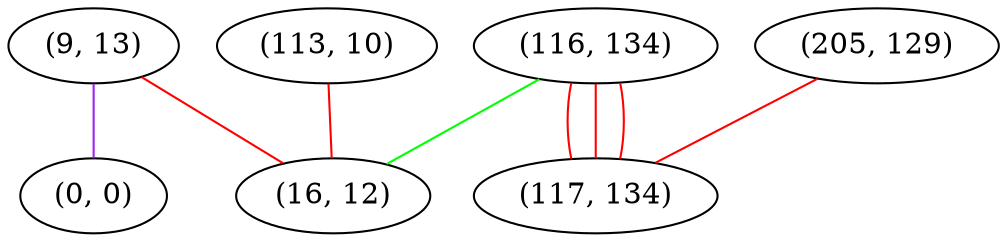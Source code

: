 graph "" {
"(9, 13)";
"(0, 0)";
"(205, 129)";
"(113, 10)";
"(116, 134)";
"(117, 134)";
"(16, 12)";
"(9, 13)" -- "(0, 0)"  [color=purple, key=0, weight=4];
"(9, 13)" -- "(16, 12)"  [color=red, key=0, weight=1];
"(205, 129)" -- "(117, 134)"  [color=red, key=0, weight=1];
"(113, 10)" -- "(16, 12)"  [color=red, key=0, weight=1];
"(116, 134)" -- "(117, 134)"  [color=red, key=0, weight=1];
"(116, 134)" -- "(117, 134)"  [color=red, key=1, weight=1];
"(116, 134)" -- "(117, 134)"  [color=red, key=2, weight=1];
"(116, 134)" -- "(16, 12)"  [color=green, key=0, weight=2];
}

